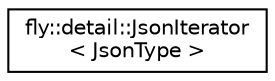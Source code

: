 digraph "Graphical Class Hierarchy"
{
 // LATEX_PDF_SIZE
  edge [fontname="Helvetica",fontsize="10",labelfontname="Helvetica",labelfontsize="10"];
  node [fontname="Helvetica",fontsize="10",shape=record];
  rankdir="LR";
  Node0 [label="fly::detail::JsonIterator\l\< JsonType \>",height=0.2,width=0.4,color="black", fillcolor="white", style="filled",URL="$classfly_1_1detail_1_1_json_iterator.html",tooltip=" "];
}
